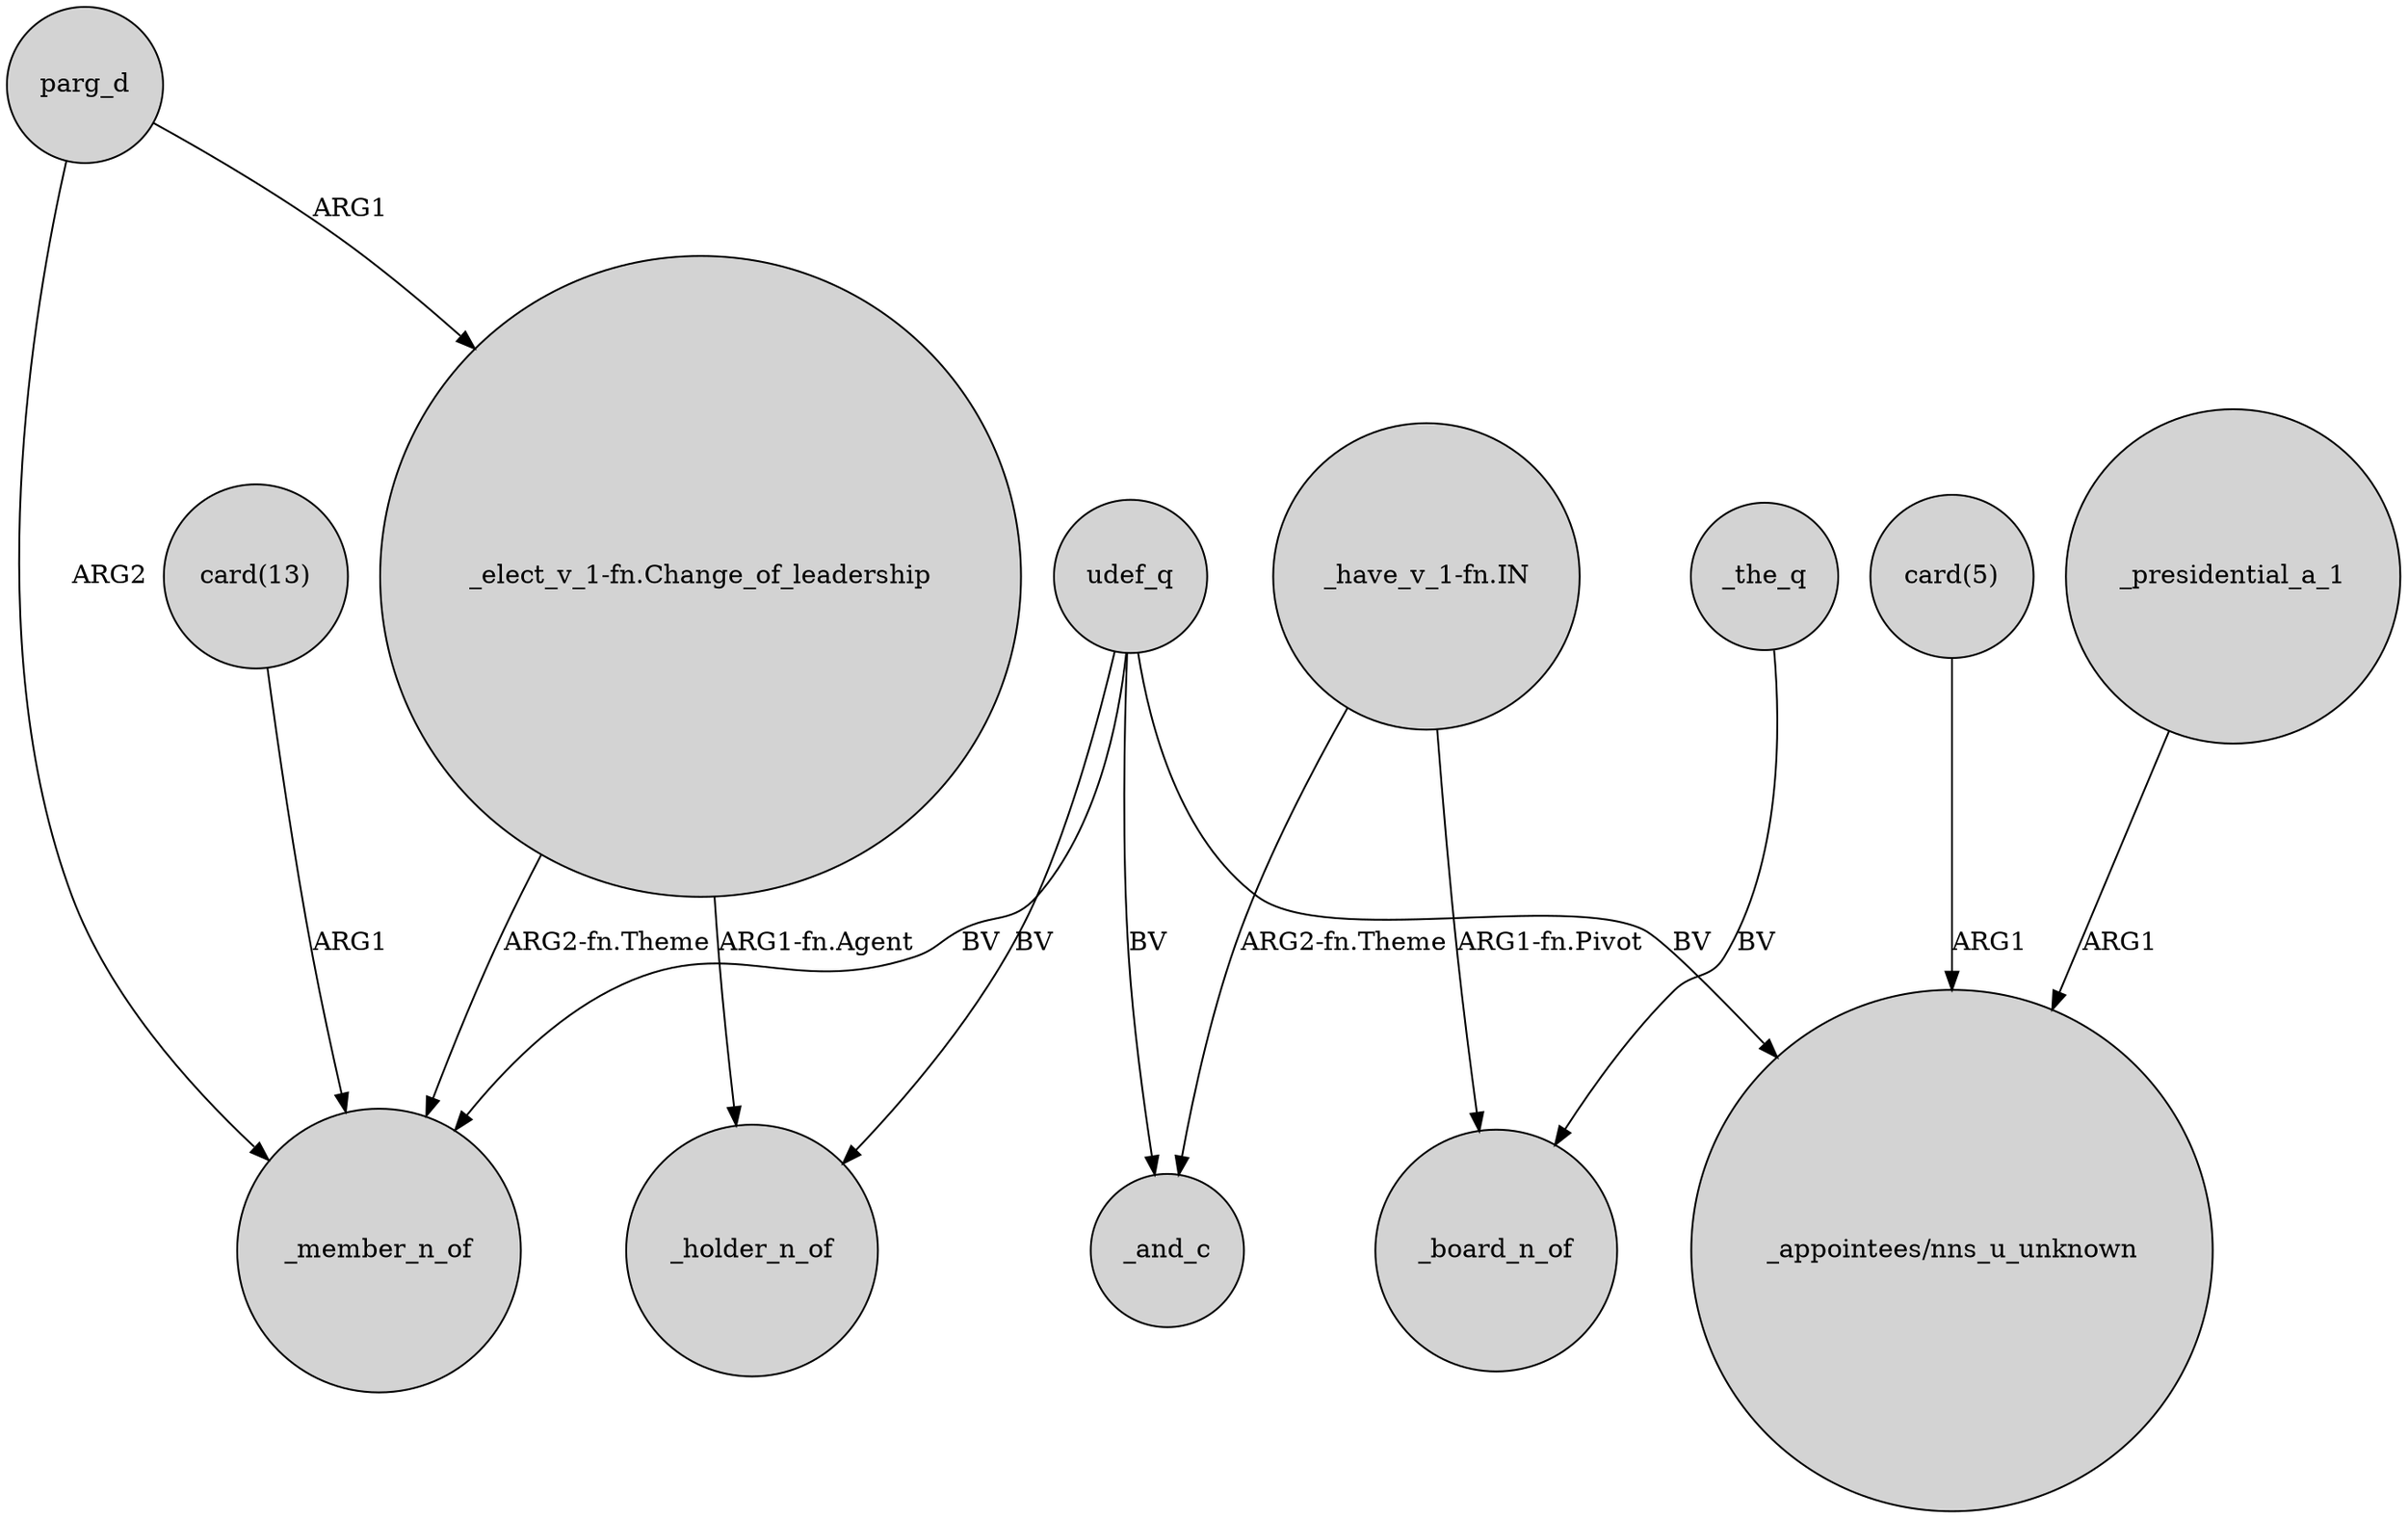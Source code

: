 digraph {
	node [shape=circle style=filled]
	parg_d -> _member_n_of [label=ARG2]
	"_elect_v_1-fn.Change_of_leadership" -> _holder_n_of [label="ARG1-fn.Agent"]
	"_have_v_1-fn.IN" -> _board_n_of [label="ARG1-fn.Pivot"]
	"_have_v_1-fn.IN" -> _and_c [label="ARG2-fn.Theme"]
	"card(5)" -> "_appointees/nns_u_unknown" [label=ARG1]
	_the_q -> _board_n_of [label=BV]
	parg_d -> "_elect_v_1-fn.Change_of_leadership" [label=ARG1]
	udef_q -> _member_n_of [label=BV]
	"_elect_v_1-fn.Change_of_leadership" -> _member_n_of [label="ARG2-fn.Theme"]
	udef_q -> _and_c [label=BV]
	udef_q -> _holder_n_of [label=BV]
	"card(13)" -> _member_n_of [label=ARG1]
	_presidential_a_1 -> "_appointees/nns_u_unknown" [label=ARG1]
	udef_q -> "_appointees/nns_u_unknown" [label=BV]
}
